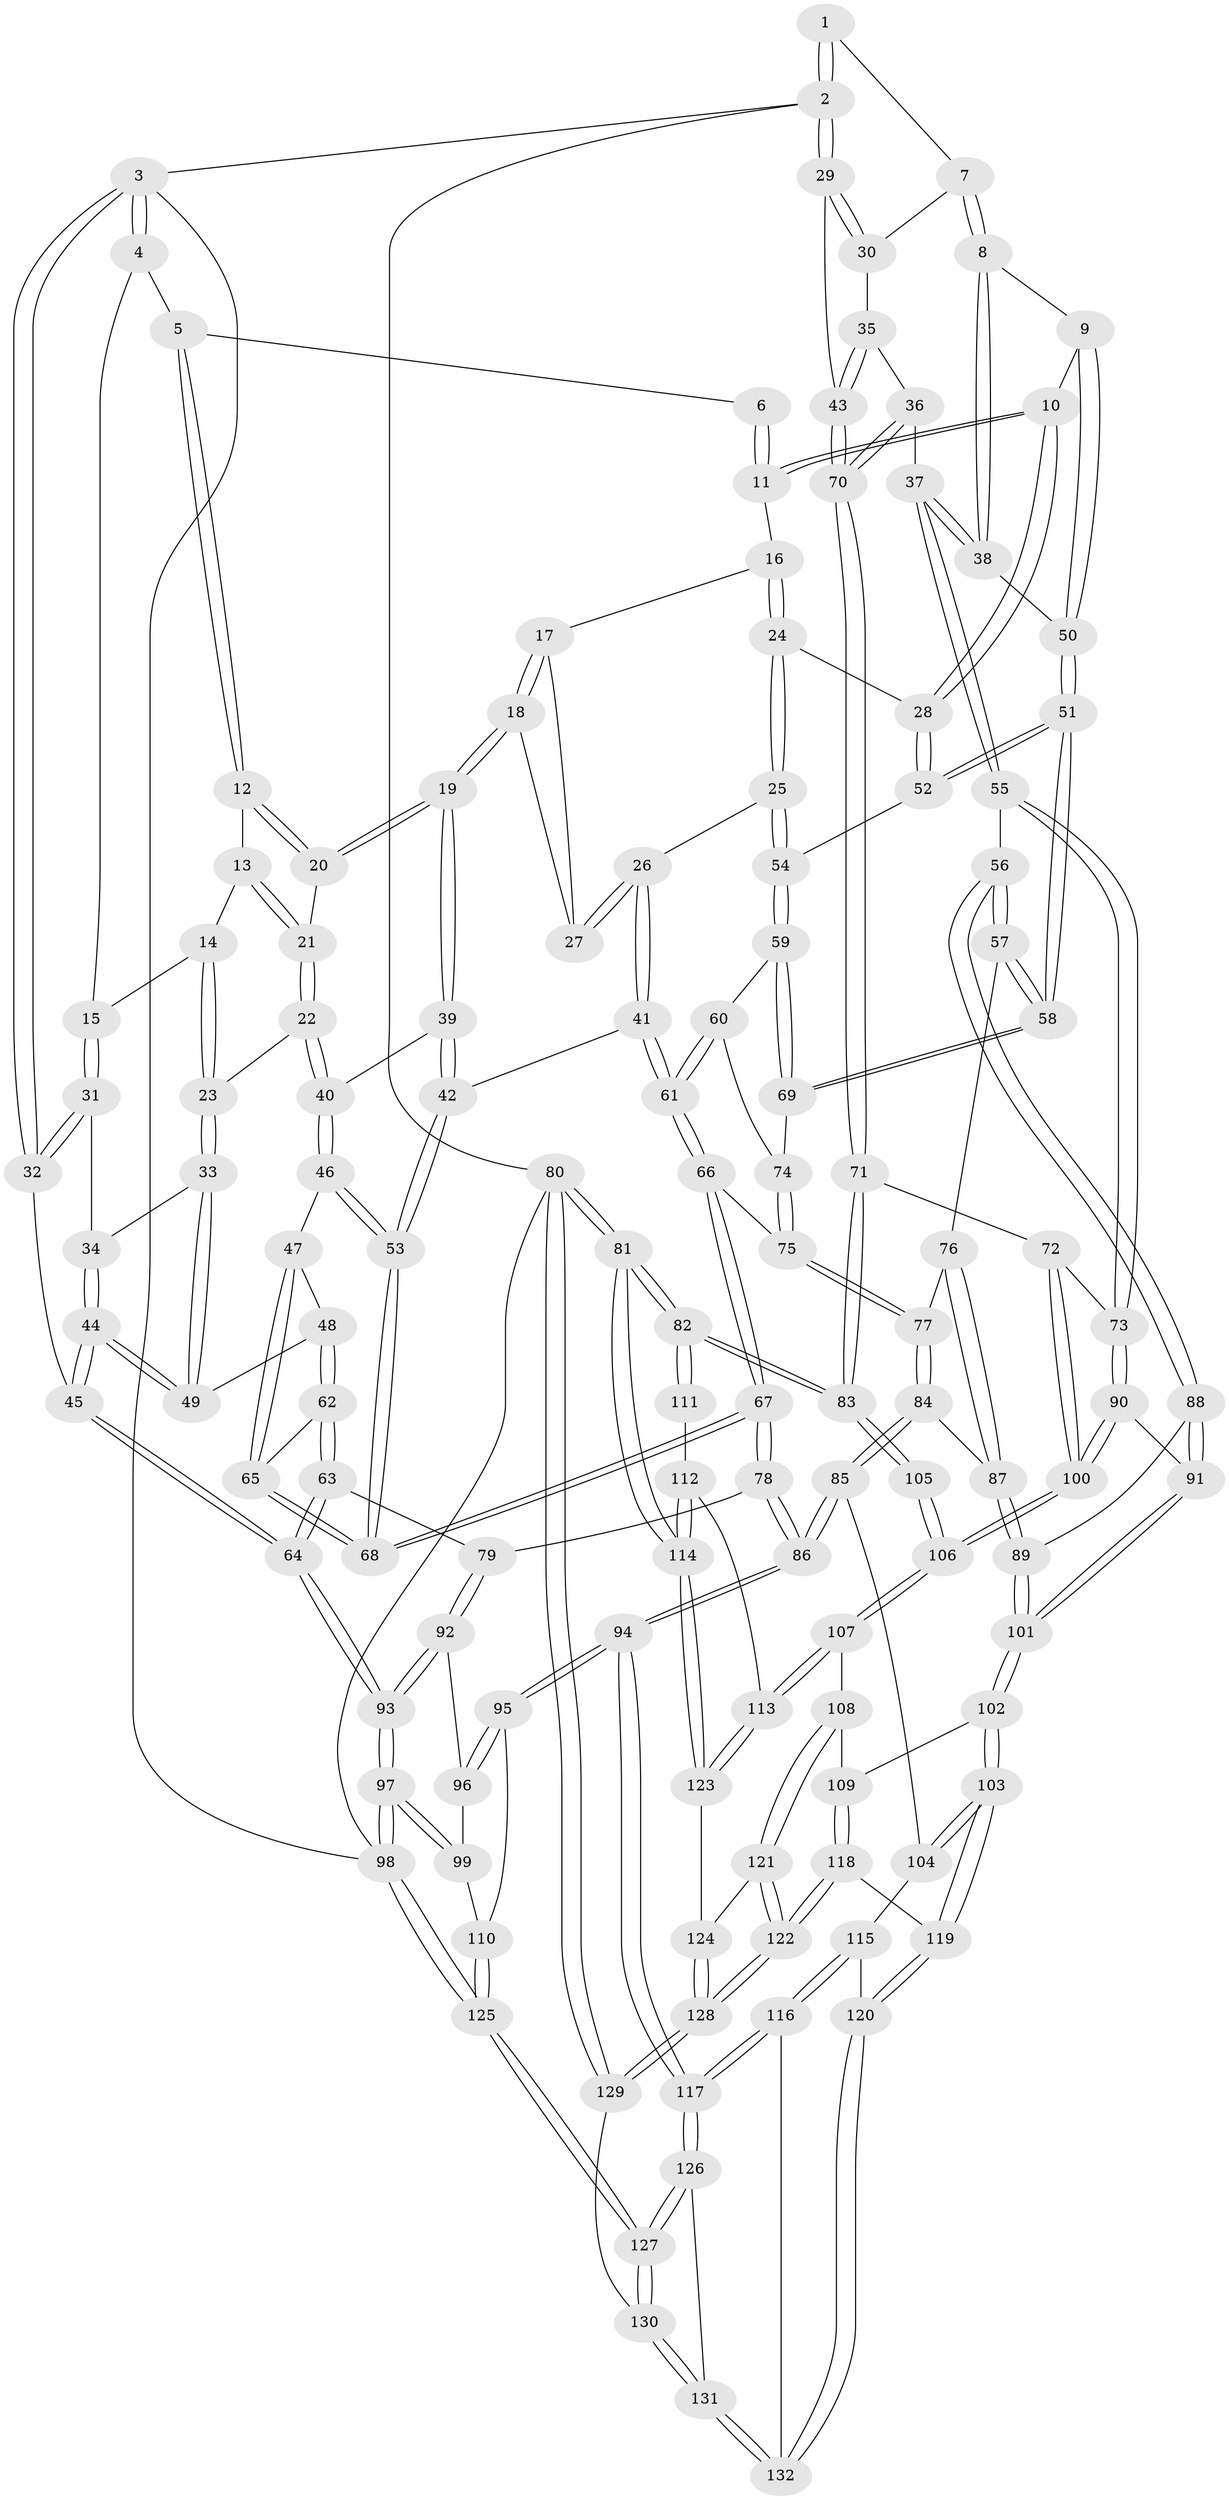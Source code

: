 // Generated by graph-tools (version 1.1) at 2025/51/03/09/25 03:51:02]
// undirected, 132 vertices, 327 edges
graph export_dot {
graph [start="1"]
  node [color=gray90,style=filled];
  1 [pos="+0.9361179191949093+0"];
  2 [pos="+1+0"];
  3 [pos="+0+0"];
  4 [pos="+0.0017146011445702788+0"];
  5 [pos="+0.32468509740832224+0"];
  6 [pos="+0.6103252606388256+0"];
  7 [pos="+0.8527060238227626+0.08289749987280794"];
  8 [pos="+0.7743524150626647+0.12715472216691148"];
  9 [pos="+0.7063682593004283+0.11343908161910926"];
  10 [pos="+0.6797394186056863+0.09831960919754401"];
  11 [pos="+0.6269717986554948+0"];
  12 [pos="+0.3193335746562459+0"];
  13 [pos="+0.1379937849541779+0.07793217484185892"];
  14 [pos="+0.13130616373265794+0.08462299353922616"];
  15 [pos="+0.061876817562284796+0.08988195860142945"];
  16 [pos="+0.5093232746693418+0.11123366338148302"];
  17 [pos="+0.4887184263648547+0.10900161038519501"];
  18 [pos="+0.34398022062443934+0.04963086732693412"];
  19 [pos="+0.34057283028272173+0.047854287014694206"];
  20 [pos="+0.3344125894663993+0.033800752415781385"];
  21 [pos="+0.23071230307578613+0.13224068809586367"];
  22 [pos="+0.21312644101105002+0.15437594209399622"];
  23 [pos="+0.159037248159186+0.1579576709183935"];
  24 [pos="+0.5381016185870025+0.19580706946325302"];
  25 [pos="+0.5132414709480392+0.2148978260048353"];
  26 [pos="+0.491075825378252+0.22200251061516102"];
  27 [pos="+0.4655651687699308+0.149632084724232"];
  28 [pos="+0.6110277959124575+0.18277503725103844"];
  29 [pos="+1+0"];
  30 [pos="+0.8926752980168843+0.10804521620552858"];
  31 [pos="+0.05149598607903896+0.10122019739210161"];
  32 [pos="+0+0.10704237442010918"];
  33 [pos="+0.12177141606080447+0.20367686220023765"];
  34 [pos="+0.06233997903292499+0.15453672660221401"];
  35 [pos="+0.9136576217591462+0.14670686793636165"];
  36 [pos="+0.874699226980937+0.26171971256254367"];
  37 [pos="+0.8696563101481857+0.26229979549262433"];
  38 [pos="+0.8359393182965953+0.22676697104025925"];
  39 [pos="+0.35428182689299414+0.16001718862103798"];
  40 [pos="+0.22897281775142805+0.20119183256487944"];
  41 [pos="+0.46023915591652714+0.23987632473298467"];
  42 [pos="+0.3665945065617988+0.20370001997377649"];
  43 [pos="+1+0.14034368322520344"];
  44 [pos="+0+0.34029121041690935"];
  45 [pos="+0+0.36936106240996275"];
  46 [pos="+0.22734468872569752+0.2600846820323527"];
  47 [pos="+0.1747804307488318+0.25832467668724035"];
  48 [pos="+0.12899389235182576+0.2407831295065377"];
  49 [pos="+0.1231307533873219+0.2356296745604616"];
  50 [pos="+0.725576124654829+0.23691501210572505"];
  51 [pos="+0.6971731171902592+0.3443738853555216"];
  52 [pos="+0.6381022038906652+0.2667516270148849"];
  53 [pos="+0.2880833193451772+0.3061811752400488"];
  54 [pos="+0.5607231176852872+0.291722970644739"];
  55 [pos="+0.7442482481939205+0.39262355101401225"];
  56 [pos="+0.7188010476330283+0.3900028274767471"];
  57 [pos="+0.717321949555947+0.3890952301146085"];
  58 [pos="+0.7074200686655416+0.37674365529927706"];
  59 [pos="+0.5565898311108461+0.31504934072371504"];
  60 [pos="+0.5077230799706464+0.33251147171481343"];
  61 [pos="+0.46218770599860154+0.34306866327923036"];
  62 [pos="+0.11385995078291326+0.3666856780077712"];
  63 [pos="+0+0.4199877706834143"];
  64 [pos="+0+0.3940370725477687"];
  65 [pos="+0.15412440181165057+0.37046388673397995"];
  66 [pos="+0.4406137615278136+0.39672161259045835"];
  67 [pos="+0.30449450102922476+0.44242723795450317"];
  68 [pos="+0.30080950802830825+0.4352206857178677"];
  69 [pos="+0.604788566746387+0.35805681924442656"];
  70 [pos="+1+0.36713962822736296"];
  71 [pos="+1+0.4528009504344792"];
  72 [pos="+1+0.47481577524422464"];
  73 [pos="+0.7922445762152276+0.43658561821025954"];
  74 [pos="+0.5775837234319583+0.3687815744271692"];
  75 [pos="+0.48595618419825165+0.42175971634365794"];
  76 [pos="+0.6064182915838148+0.44109271336728684"];
  77 [pos="+0.5000471630204907+0.4365598941223502"];
  78 [pos="+0.30321297830901567+0.4478656739832198"];
  79 [pos="+0.12439265147455113+0.5376586095124093"];
  80 [pos="+1+1"];
  81 [pos="+1+1"];
  82 [pos="+1+1"];
  83 [pos="+1+0.6735369191325085"];
  84 [pos="+0.5439515029813815+0.5924215783362959"];
  85 [pos="+0.40742846335977484+0.6511155764105734"];
  86 [pos="+0.37683129394823206+0.6500670851083991"];
  87 [pos="+0.5506590269708767+0.5928994385242686"];
  88 [pos="+0.6609532062405521+0.547790037310928"];
  89 [pos="+0.5717668467157434+0.5989024741033473"];
  90 [pos="+0.8075813143008277+0.6309547781509124"];
  91 [pos="+0.7972235587714643+0.6307619973479307"];
  92 [pos="+0.1243043617435335+0.5469389250604674"];
  93 [pos="+0+0.8110219176244416"];
  94 [pos="+0.31951515688246385+0.7156597330140497"];
  95 [pos="+0.25957480138736444+0.7178838190224157"];
  96 [pos="+0.1257747274969949+0.5622329139263991"];
  97 [pos="+0+0.8348838978239338"];
  98 [pos="+0+1"];
  99 [pos="+0.06682228621102276+0.6924042899336833"];
  100 [pos="+0.8363889104866917+0.6510735403424155"];
  101 [pos="+0.6415324496651467+0.6976566838279304"];
  102 [pos="+0.6395942571538211+0.7278996129202934"];
  103 [pos="+0.5787026101254638+0.782424409014897"];
  104 [pos="+0.4949117837787946+0.747638710007617"];
  105 [pos="+0.9041194148530832+0.7043539767352205"];
  106 [pos="+0.8383240817554969+0.6590495975028619"];
  107 [pos="+0.8309125858524473+0.6818485119606661"];
  108 [pos="+0.7250019205411324+0.78377571687859"];
  109 [pos="+0.682335409189605+0.7649735709301922"];
  110 [pos="+0.20132241280670007+0.7440377159964159"];
  111 [pos="+0.9098506325659769+0.7154675777632561"];
  112 [pos="+0.9122995431650072+0.7776776862638364"];
  113 [pos="+0.8406882201115334+0.8171160041632367"];
  114 [pos="+1+1"];
  115 [pos="+0.48132390643147194+0.8040368842397579"];
  116 [pos="+0.4335571951027011+0.8973775532069134"];
  117 [pos="+0.3605312938515245+0.9273726008687483"];
  118 [pos="+0.6505060373042288+0.8702010069415147"];
  119 [pos="+0.5763438269695619+0.8576588205869746"];
  120 [pos="+0.5724709574109308+0.8621219325060753"];
  121 [pos="+0.741561461511861+0.8203945504149136"];
  122 [pos="+0.686880027341298+0.8916226046304232"];
  123 [pos="+0.8360482086547358+0.8479035733210804"];
  124 [pos="+0.8189966700698175+0.8502803280767376"];
  125 [pos="+0+1"];
  126 [pos="+0.35787006036468205+0.9343831217894678"];
  127 [pos="+0.26089959328752566+1"];
  128 [pos="+0.7159702622543765+0.9801191602271719"];
  129 [pos="+0.7082851371040932+1"];
  130 [pos="+0.6610614358163343+1"];
  131 [pos="+0.5825870518980898+0.9683113702073404"];
  132 [pos="+0.5568543581151417+0.8835107640060881"];
  1 -- 2;
  1 -- 2;
  1 -- 7;
  2 -- 3;
  2 -- 29;
  2 -- 29;
  2 -- 80;
  3 -- 4;
  3 -- 4;
  3 -- 32;
  3 -- 32;
  3 -- 98;
  4 -- 5;
  4 -- 15;
  5 -- 6;
  5 -- 12;
  5 -- 12;
  6 -- 11;
  6 -- 11;
  7 -- 8;
  7 -- 8;
  7 -- 30;
  8 -- 9;
  8 -- 38;
  8 -- 38;
  9 -- 10;
  9 -- 50;
  9 -- 50;
  10 -- 11;
  10 -- 11;
  10 -- 28;
  10 -- 28;
  11 -- 16;
  12 -- 13;
  12 -- 20;
  12 -- 20;
  13 -- 14;
  13 -- 21;
  13 -- 21;
  14 -- 15;
  14 -- 23;
  14 -- 23;
  15 -- 31;
  15 -- 31;
  16 -- 17;
  16 -- 24;
  16 -- 24;
  17 -- 18;
  17 -- 18;
  17 -- 27;
  18 -- 19;
  18 -- 19;
  18 -- 27;
  19 -- 20;
  19 -- 20;
  19 -- 39;
  19 -- 39;
  20 -- 21;
  21 -- 22;
  21 -- 22;
  22 -- 23;
  22 -- 40;
  22 -- 40;
  23 -- 33;
  23 -- 33;
  24 -- 25;
  24 -- 25;
  24 -- 28;
  25 -- 26;
  25 -- 54;
  25 -- 54;
  26 -- 27;
  26 -- 27;
  26 -- 41;
  26 -- 41;
  28 -- 52;
  28 -- 52;
  29 -- 30;
  29 -- 30;
  29 -- 43;
  30 -- 35;
  31 -- 32;
  31 -- 32;
  31 -- 34;
  32 -- 45;
  33 -- 34;
  33 -- 49;
  33 -- 49;
  34 -- 44;
  34 -- 44;
  35 -- 36;
  35 -- 43;
  35 -- 43;
  36 -- 37;
  36 -- 70;
  36 -- 70;
  37 -- 38;
  37 -- 38;
  37 -- 55;
  37 -- 55;
  38 -- 50;
  39 -- 40;
  39 -- 42;
  39 -- 42;
  40 -- 46;
  40 -- 46;
  41 -- 42;
  41 -- 61;
  41 -- 61;
  42 -- 53;
  42 -- 53;
  43 -- 70;
  43 -- 70;
  44 -- 45;
  44 -- 45;
  44 -- 49;
  44 -- 49;
  45 -- 64;
  45 -- 64;
  46 -- 47;
  46 -- 53;
  46 -- 53;
  47 -- 48;
  47 -- 65;
  47 -- 65;
  48 -- 49;
  48 -- 62;
  48 -- 62;
  50 -- 51;
  50 -- 51;
  51 -- 52;
  51 -- 52;
  51 -- 58;
  51 -- 58;
  52 -- 54;
  53 -- 68;
  53 -- 68;
  54 -- 59;
  54 -- 59;
  55 -- 56;
  55 -- 73;
  55 -- 73;
  56 -- 57;
  56 -- 57;
  56 -- 88;
  56 -- 88;
  57 -- 58;
  57 -- 58;
  57 -- 76;
  58 -- 69;
  58 -- 69;
  59 -- 60;
  59 -- 69;
  59 -- 69;
  60 -- 61;
  60 -- 61;
  60 -- 74;
  61 -- 66;
  61 -- 66;
  62 -- 63;
  62 -- 63;
  62 -- 65;
  63 -- 64;
  63 -- 64;
  63 -- 79;
  64 -- 93;
  64 -- 93;
  65 -- 68;
  65 -- 68;
  66 -- 67;
  66 -- 67;
  66 -- 75;
  67 -- 68;
  67 -- 68;
  67 -- 78;
  67 -- 78;
  69 -- 74;
  70 -- 71;
  70 -- 71;
  71 -- 72;
  71 -- 83;
  71 -- 83;
  72 -- 73;
  72 -- 100;
  72 -- 100;
  73 -- 90;
  73 -- 90;
  74 -- 75;
  74 -- 75;
  75 -- 77;
  75 -- 77;
  76 -- 77;
  76 -- 87;
  76 -- 87;
  77 -- 84;
  77 -- 84;
  78 -- 79;
  78 -- 86;
  78 -- 86;
  79 -- 92;
  79 -- 92;
  80 -- 81;
  80 -- 81;
  80 -- 129;
  80 -- 129;
  80 -- 98;
  81 -- 82;
  81 -- 82;
  81 -- 114;
  81 -- 114;
  82 -- 83;
  82 -- 83;
  82 -- 111;
  82 -- 111;
  83 -- 105;
  83 -- 105;
  84 -- 85;
  84 -- 85;
  84 -- 87;
  85 -- 86;
  85 -- 86;
  85 -- 104;
  86 -- 94;
  86 -- 94;
  87 -- 89;
  87 -- 89;
  88 -- 89;
  88 -- 91;
  88 -- 91;
  89 -- 101;
  89 -- 101;
  90 -- 91;
  90 -- 100;
  90 -- 100;
  91 -- 101;
  91 -- 101;
  92 -- 93;
  92 -- 93;
  92 -- 96;
  93 -- 97;
  93 -- 97;
  94 -- 95;
  94 -- 95;
  94 -- 117;
  94 -- 117;
  95 -- 96;
  95 -- 96;
  95 -- 110;
  96 -- 99;
  97 -- 98;
  97 -- 98;
  97 -- 99;
  97 -- 99;
  98 -- 125;
  98 -- 125;
  99 -- 110;
  100 -- 106;
  100 -- 106;
  101 -- 102;
  101 -- 102;
  102 -- 103;
  102 -- 103;
  102 -- 109;
  103 -- 104;
  103 -- 104;
  103 -- 119;
  103 -- 119;
  104 -- 115;
  105 -- 106;
  105 -- 106;
  106 -- 107;
  106 -- 107;
  107 -- 108;
  107 -- 113;
  107 -- 113;
  108 -- 109;
  108 -- 121;
  108 -- 121;
  109 -- 118;
  109 -- 118;
  110 -- 125;
  110 -- 125;
  111 -- 112;
  112 -- 113;
  112 -- 114;
  112 -- 114;
  113 -- 123;
  113 -- 123;
  114 -- 123;
  114 -- 123;
  115 -- 116;
  115 -- 116;
  115 -- 120;
  116 -- 117;
  116 -- 117;
  116 -- 132;
  117 -- 126;
  117 -- 126;
  118 -- 119;
  118 -- 122;
  118 -- 122;
  119 -- 120;
  119 -- 120;
  120 -- 132;
  120 -- 132;
  121 -- 122;
  121 -- 122;
  121 -- 124;
  122 -- 128;
  122 -- 128;
  123 -- 124;
  124 -- 128;
  124 -- 128;
  125 -- 127;
  125 -- 127;
  126 -- 127;
  126 -- 127;
  126 -- 131;
  127 -- 130;
  127 -- 130;
  128 -- 129;
  128 -- 129;
  129 -- 130;
  130 -- 131;
  130 -- 131;
  131 -- 132;
  131 -- 132;
}
